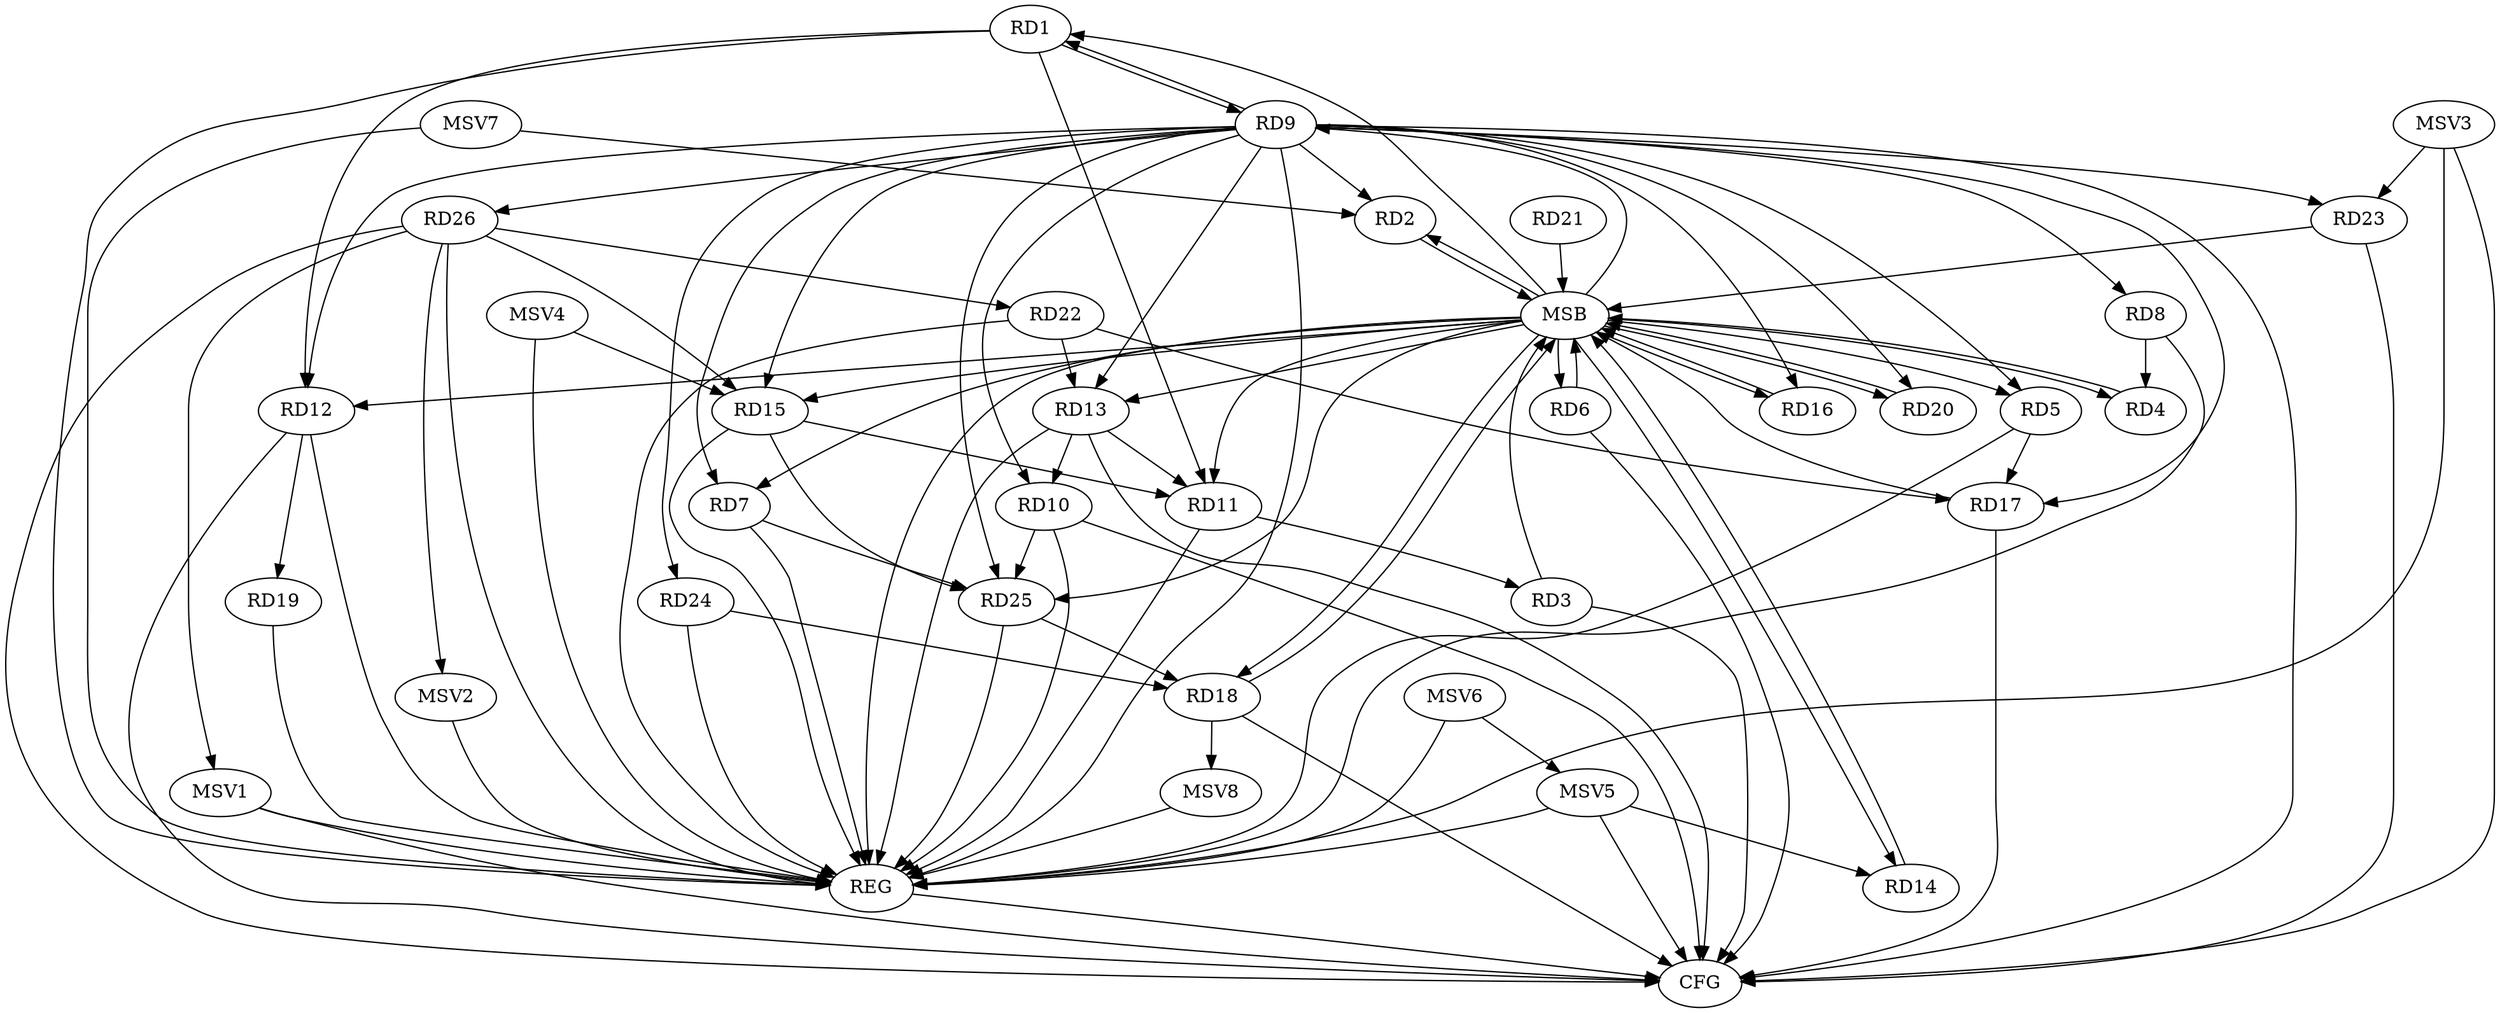 strict digraph G {
  RD1 [ label="RD1" ];
  RD2 [ label="RD2" ];
  RD3 [ label="RD3" ];
  RD4 [ label="RD4" ];
  RD5 [ label="RD5" ];
  RD6 [ label="RD6" ];
  RD7 [ label="RD7" ];
  RD8 [ label="RD8" ];
  RD9 [ label="RD9" ];
  RD10 [ label="RD10" ];
  RD11 [ label="RD11" ];
  RD12 [ label="RD12" ];
  RD13 [ label="RD13" ];
  RD14 [ label="RD14" ];
  RD15 [ label="RD15" ];
  RD16 [ label="RD16" ];
  RD17 [ label="RD17" ];
  RD18 [ label="RD18" ];
  RD19 [ label="RD19" ];
  RD20 [ label="RD20" ];
  RD21 [ label="RD21" ];
  RD22 [ label="RD22" ];
  RD23 [ label="RD23" ];
  RD24 [ label="RD24" ];
  RD25 [ label="RD25" ];
  RD26 [ label="RD26" ];
  REG [ label="REG" ];
  MSB [ label="MSB" ];
  CFG [ label="CFG" ];
  MSV1 [ label="MSV1" ];
  MSV2 [ label="MSV2" ];
  MSV3 [ label="MSV3" ];
  MSV4 [ label="MSV4" ];
  MSV5 [ label="MSV5" ];
  MSV6 [ label="MSV6" ];
  MSV7 [ label="MSV7" ];
  MSV8 [ label="MSV8" ];
  RD1 -> RD9;
  RD1 -> RD11;
  RD1 -> RD12;
  RD11 -> RD3;
  RD8 -> RD4;
  RD5 -> RD17;
  RD7 -> RD25;
  RD9 -> RD10;
  RD9 -> RD13;
  RD9 -> RD15;
  RD9 -> RD20;
  RD13 -> RD10;
  RD10 -> RD25;
  RD13 -> RD11;
  RD15 -> RD11;
  RD12 -> RD19;
  RD22 -> RD13;
  RD15 -> RD25;
  RD26 -> RD15;
  RD22 -> RD17;
  RD24 -> RD18;
  RD25 -> RD18;
  RD26 -> RD22;
  RD1 -> REG;
  RD5 -> REG;
  RD7 -> REG;
  RD8 -> REG;
  RD9 -> REG;
  RD10 -> REG;
  RD11 -> REG;
  RD12 -> REG;
  RD13 -> REG;
  RD15 -> REG;
  RD19 -> REG;
  RD22 -> REG;
  RD24 -> REG;
  RD25 -> REG;
  RD26 -> REG;
  RD2 -> MSB;
  MSB -> RD12;
  MSB -> RD20;
  MSB -> RD25;
  MSB -> REG;
  RD3 -> MSB;
  MSB -> RD1;
  MSB -> RD5;
  MSB -> RD6;
  RD4 -> MSB;
  MSB -> RD14;
  RD6 -> MSB;
  MSB -> RD4;
  MSB -> RD7;
  MSB -> RD16;
  MSB -> RD18;
  RD14 -> MSB;
  RD16 -> MSB;
  MSB -> RD9;
  MSB -> RD13;
  RD17 -> MSB;
  MSB -> RD11;
  RD18 -> MSB;
  MSB -> RD2;
  RD20 -> MSB;
  RD21 -> MSB;
  RD23 -> MSB;
  MSB -> RD15;
  RD17 -> CFG;
  RD13 -> CFG;
  RD26 -> CFG;
  RD23 -> CFG;
  RD12 -> CFG;
  RD3 -> CFG;
  RD9 -> CFG;
  RD6 -> CFG;
  RD10 -> CFG;
  RD18 -> CFG;
  REG -> CFG;
  RD9 -> RD17;
  RD9 -> RD5;
  RD9 -> RD2;
  RD9 -> RD23;
  RD9 -> RD1;
  RD9 -> RD7;
  RD9 -> RD26;
  RD9 -> RD12;
  RD9 -> RD8;
  RD9 -> RD25;
  RD9 -> RD16;
  RD9 -> RD24;
  RD26 -> MSV1;
  MSV1 -> REG;
  MSV1 -> CFG;
  RD26 -> MSV2;
  MSV2 -> REG;
  MSV3 -> RD23;
  MSV3 -> REG;
  MSV3 -> CFG;
  MSV4 -> RD15;
  MSV4 -> REG;
  MSV5 -> RD14;
  MSV5 -> REG;
  MSV5 -> CFG;
  MSV6 -> MSV5;
  MSV6 -> REG;
  MSV7 -> RD2;
  MSV7 -> REG;
  RD18 -> MSV8;
  MSV8 -> REG;
}
